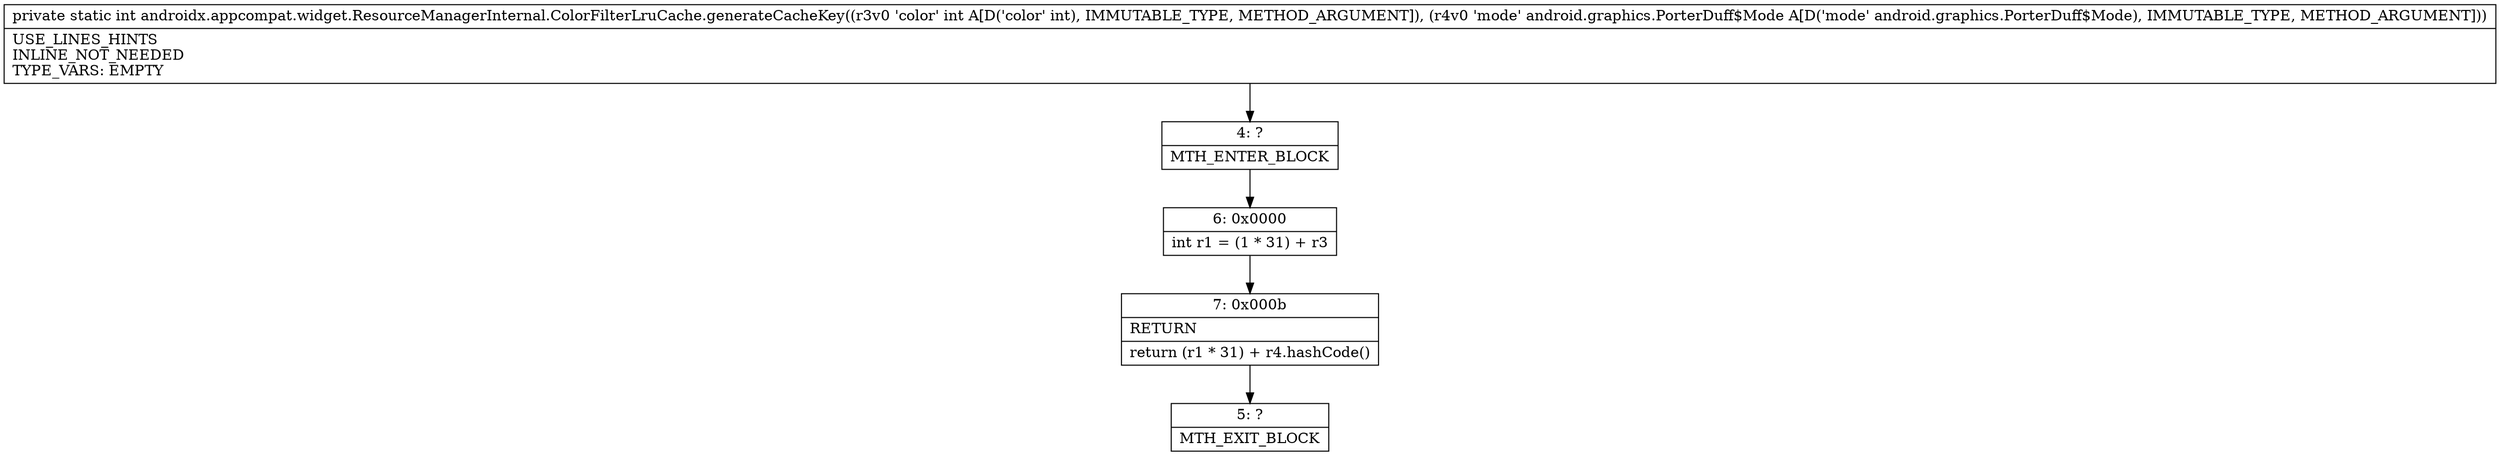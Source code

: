 digraph "CFG forandroidx.appcompat.widget.ResourceManagerInternal.ColorFilterLruCache.generateCacheKey(ILandroid\/graphics\/PorterDuff$Mode;)I" {
Node_4 [shape=record,label="{4\:\ ?|MTH_ENTER_BLOCK\l}"];
Node_6 [shape=record,label="{6\:\ 0x0000|int r1 = (1 * 31) + r3\l}"];
Node_7 [shape=record,label="{7\:\ 0x000b|RETURN\l|return (r1 * 31) + r4.hashCode()\l}"];
Node_5 [shape=record,label="{5\:\ ?|MTH_EXIT_BLOCK\l}"];
MethodNode[shape=record,label="{private static int androidx.appcompat.widget.ResourceManagerInternal.ColorFilterLruCache.generateCacheKey((r3v0 'color' int A[D('color' int), IMMUTABLE_TYPE, METHOD_ARGUMENT]), (r4v0 'mode' android.graphics.PorterDuff$Mode A[D('mode' android.graphics.PorterDuff$Mode), IMMUTABLE_TYPE, METHOD_ARGUMENT]))  | USE_LINES_HINTS\lINLINE_NOT_NEEDED\lTYPE_VARS: EMPTY\l}"];
MethodNode -> Node_4;Node_4 -> Node_6;
Node_6 -> Node_7;
Node_7 -> Node_5;
}

